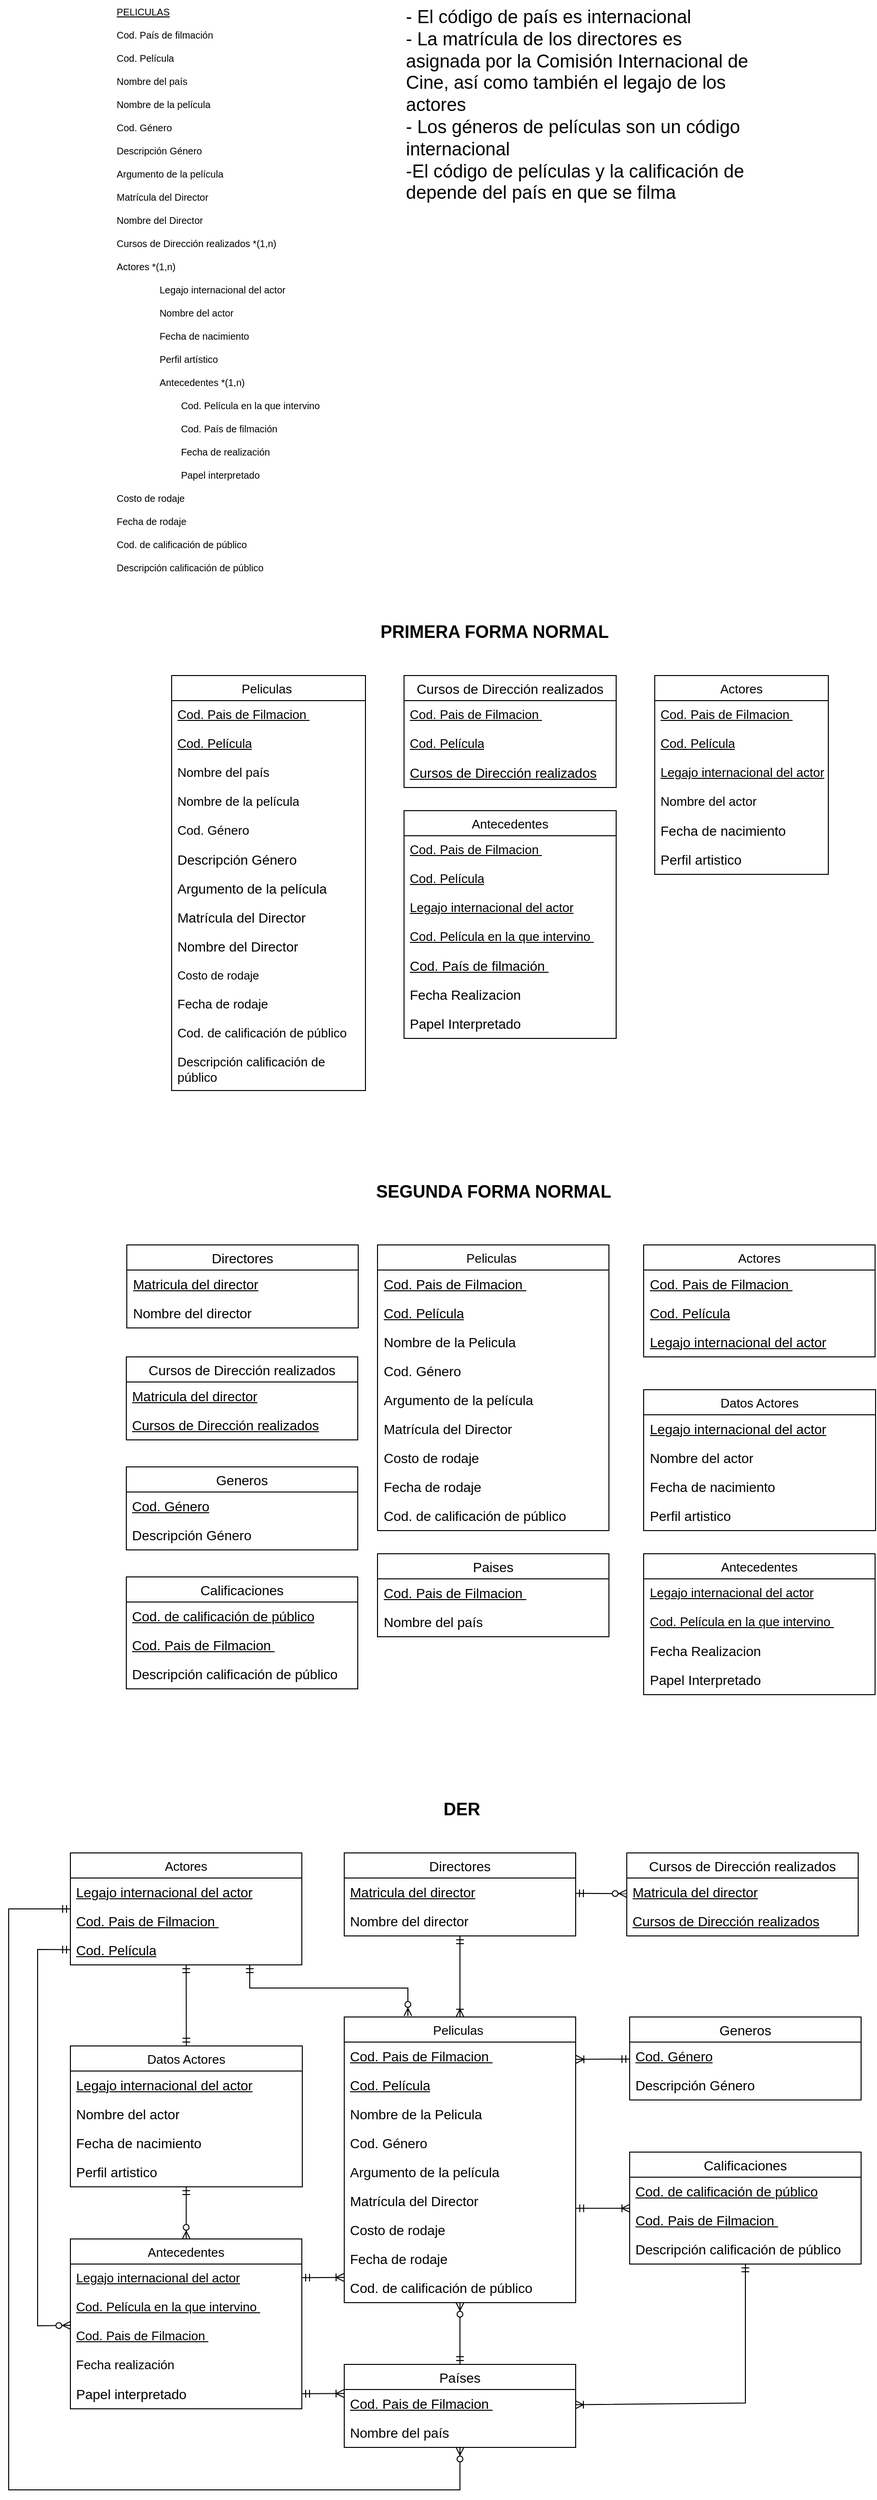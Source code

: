 <mxfile version="24.7.8">
  <diagram name="Página-1" id="LuOxkL1Yb-oQvovYPexT">
    <mxGraphModel dx="1075" dy="518" grid="1" gridSize="10" guides="1" tooltips="1" connect="1" arrows="1" fold="1" page="1" pageScale="1" pageWidth="827" pageHeight="1169" math="0" shadow="0">
      <root>
        <mxCell id="0" />
        <mxCell id="1" parent="0" />
        <mxCell id="Qr0_MQB-56ZItfrZqpIL-1" value="Peliculas " style="swimlane;fontStyle=0;childLayout=stackLayout;horizontal=1;startSize=26;horizontalStack=0;resizeParent=1;resizeParentMax=0;resizeLast=0;collapsible=1;marginBottom=0;align=center;fontSize=13;" parent="1" vertex="1">
          <mxGeometry x="529" y="710" width="201" height="430" as="geometry" />
        </mxCell>
        <mxCell id="Qr0_MQB-56ZItfrZqpIL-2" value="&lt;div style=&quot;font-size: 13px;&quot;&gt;&lt;u&gt;Cod. Pais de Filmacion&amp;nbsp;&lt;/u&gt;&lt;/div&gt;" style="text;strokeColor=none;fillColor=none;spacingLeft=4;spacingRight=4;overflow=hidden;rotatable=0;points=[[0,0.5],[1,0.5]];portConstraint=eastwest;fontSize=13;whiteSpace=wrap;html=1;" parent="Qr0_MQB-56ZItfrZqpIL-1" vertex="1">
          <mxGeometry y="26" width="201" height="30" as="geometry" />
        </mxCell>
        <mxCell id="Qr0_MQB-56ZItfrZqpIL-3" value="&lt;span style=&quot;font-size: 13px;&quot;&gt;&lt;u&gt;Cod. Película&lt;/u&gt;&lt;/span&gt;" style="text;strokeColor=none;fillColor=none;spacingLeft=4;spacingRight=4;overflow=hidden;rotatable=0;points=[[0,0.5],[1,0.5]];portConstraint=eastwest;fontSize=13;whiteSpace=wrap;html=1;" parent="Qr0_MQB-56ZItfrZqpIL-1" vertex="1">
          <mxGeometry y="56" width="201" height="30" as="geometry" />
        </mxCell>
        <mxCell id="Qr0_MQB-56ZItfrZqpIL-4" value="&lt;span style=&quot;font-size: 13px;&quot;&gt;Nombre del país&lt;/span&gt;" style="text;strokeColor=none;fillColor=none;spacingLeft=4;spacingRight=4;overflow=hidden;rotatable=0;points=[[0,0.5],[1,0.5]];portConstraint=eastwest;fontSize=13;whiteSpace=wrap;html=1;" parent="Qr0_MQB-56ZItfrZqpIL-1" vertex="1">
          <mxGeometry y="86" width="201" height="30" as="geometry" />
        </mxCell>
        <mxCell id="Qr0_MQB-56ZItfrZqpIL-5" value="&lt;span style=&quot;font-size: 13px;&quot;&gt;Nombre de la película&lt;/span&gt;" style="text;strokeColor=none;fillColor=none;spacingLeft=4;spacingRight=4;overflow=hidden;rotatable=0;points=[[0,0.5],[1,0.5]];portConstraint=eastwest;fontSize=13;whiteSpace=wrap;html=1;" parent="Qr0_MQB-56ZItfrZqpIL-1" vertex="1">
          <mxGeometry y="116" width="201" height="30" as="geometry" />
        </mxCell>
        <mxCell id="Qr0_MQB-56ZItfrZqpIL-6" value="&lt;span style=&quot;font-size: 13px;&quot;&gt;Cod. Género&lt;/span&gt;" style="text;strokeColor=none;fillColor=none;spacingLeft=4;spacingRight=4;overflow=hidden;rotatable=0;points=[[0,0.5],[1,0.5]];portConstraint=eastwest;fontSize=13;whiteSpace=wrap;html=1;" parent="Qr0_MQB-56ZItfrZqpIL-1" vertex="1">
          <mxGeometry y="146" width="201" height="30" as="geometry" />
        </mxCell>
        <mxCell id="Qr0_MQB-56ZItfrZqpIL-7" value="&lt;span style=&quot;font-size: 14px;&quot;&gt;Descripción Género&lt;/span&gt;" style="text;strokeColor=none;fillColor=none;spacingLeft=4;spacingRight=4;overflow=hidden;rotatable=0;points=[[0,0.5],[1,0.5]];portConstraint=eastwest;fontSize=14;whiteSpace=wrap;html=1;" parent="Qr0_MQB-56ZItfrZqpIL-1" vertex="1">
          <mxGeometry y="176" width="201" height="30" as="geometry" />
        </mxCell>
        <mxCell id="Qr0_MQB-56ZItfrZqpIL-8" value="&lt;span style=&quot;font-size: 14px;&quot;&gt;Argumento de la película&lt;/span&gt;" style="text;strokeColor=none;fillColor=none;spacingLeft=4;spacingRight=4;overflow=hidden;rotatable=0;points=[[0,0.5],[1,0.5]];portConstraint=eastwest;fontSize=14;whiteSpace=wrap;html=1;" parent="Qr0_MQB-56ZItfrZqpIL-1" vertex="1">
          <mxGeometry y="206" width="201" height="30" as="geometry" />
        </mxCell>
        <mxCell id="Qr0_MQB-56ZItfrZqpIL-9" value="&lt;font style=&quot;font-size: 14px;&quot;&gt;Matrícula del Director&lt;/font&gt;" style="text;strokeColor=none;fillColor=none;spacingLeft=4;spacingRight=4;overflow=hidden;rotatable=0;points=[[0,0.5],[1,0.5]];portConstraint=eastwest;fontSize=13;whiteSpace=wrap;html=1;" parent="Qr0_MQB-56ZItfrZqpIL-1" vertex="1">
          <mxGeometry y="236" width="201" height="30" as="geometry" />
        </mxCell>
        <mxCell id="Qr0_MQB-56ZItfrZqpIL-10" value="&lt;font style=&quot;font-size: 14px;&quot;&gt;Nombre del Director&lt;/font&gt;" style="text;strokeColor=none;fillColor=none;spacingLeft=4;spacingRight=4;overflow=hidden;rotatable=0;points=[[0,0.5],[1,0.5]];portConstraint=eastwest;fontSize=13;whiteSpace=wrap;html=1;" parent="Qr0_MQB-56ZItfrZqpIL-1" vertex="1">
          <mxGeometry y="266" width="201" height="30" as="geometry" />
        </mxCell>
        <mxCell id="Qr0_MQB-56ZItfrZqpIL-11" value="Costo de rodaje" style="text;strokeColor=none;fillColor=none;align=left;verticalAlign=middle;spacingLeft=4;spacingRight=4;overflow=hidden;points=[[0,0.5],[1,0.5]];portConstraint=eastwest;rotatable=0;whiteSpace=wrap;html=1;" parent="Qr0_MQB-56ZItfrZqpIL-1" vertex="1">
          <mxGeometry y="296" width="201" height="30" as="geometry" />
        </mxCell>
        <mxCell id="Qr0_MQB-56ZItfrZqpIL-12" value="Fecha de rodaje" style="text;strokeColor=none;fillColor=none;spacingLeft=4;spacingRight=4;overflow=hidden;rotatable=0;points=[[0,0.5],[1,0.5]];portConstraint=eastwest;fontSize=13;whiteSpace=wrap;html=1;" parent="Qr0_MQB-56ZItfrZqpIL-1" vertex="1">
          <mxGeometry y="326" width="201" height="30" as="geometry" />
        </mxCell>
        <mxCell id="Qr0_MQB-56ZItfrZqpIL-13" value="Cod. de calificación de público" style="text;strokeColor=none;fillColor=none;spacingLeft=4;spacingRight=4;overflow=hidden;rotatable=0;points=[[0,0.5],[1,0.5]];portConstraint=eastwest;fontSize=13;whiteSpace=wrap;html=1;" parent="Qr0_MQB-56ZItfrZqpIL-1" vertex="1">
          <mxGeometry y="356" width="201" height="30" as="geometry" />
        </mxCell>
        <mxCell id="Qr0_MQB-56ZItfrZqpIL-14" value="Descripción calificación de público" style="text;strokeColor=none;fillColor=none;spacingLeft=4;spacingRight=4;overflow=hidden;rotatable=0;points=[[0,0.5],[1,0.5]];portConstraint=eastwest;fontSize=13;whiteSpace=wrap;html=1;" parent="Qr0_MQB-56ZItfrZqpIL-1" vertex="1">
          <mxGeometry y="386" width="201" height="44" as="geometry" />
        </mxCell>
        <mxCell id="Qr0_MQB-56ZItfrZqpIL-15" value="&lt;u&gt;PELICULAS&lt;/u&gt;&lt;br style=&quot;font-size: 10px;&quot;&gt;&lt;br style=&quot;font-size: 10px;&quot;&gt;Cod. País de filmación&lt;br style=&quot;font-size: 10px;&quot;&gt;&lt;br style=&quot;font-size: 10px;&quot;&gt;Cod. Película&lt;br style=&quot;font-size: 10px;&quot;&gt;&lt;br style=&quot;font-size: 10px;&quot;&gt;Nombre del país&lt;br style=&quot;font-size: 10px;&quot;&gt;&lt;br style=&quot;font-size: 10px;&quot;&gt;Nombre de la película&lt;br style=&quot;font-size: 10px;&quot;&gt;&lt;br style=&quot;font-size: 10px;&quot;&gt;Cod. Género&lt;br style=&quot;font-size: 10px;&quot;&gt;&lt;br style=&quot;font-size: 10px;&quot;&gt;Descripción Género&lt;br style=&quot;font-size: 10px;&quot;&gt;&lt;br style=&quot;font-size: 10px;&quot;&gt;Argumento de la película&lt;br style=&quot;font-size: 10px;&quot;&gt;&lt;br style=&quot;font-size: 10px;&quot;&gt;Matrícula del Director&lt;br style=&quot;font-size: 10px;&quot;&gt;&lt;br style=&quot;font-size: 10px;&quot;&gt;Nombre del Director&lt;br style=&quot;font-size: 10px;&quot;&gt;&lt;br style=&quot;font-size: 10px;&quot;&gt;Cursos de Dirección realizados *(1,n)&lt;br style=&quot;font-size: 10px;&quot;&gt;&lt;br style=&quot;font-size: 10px;&quot;&gt;Actores *(1,n)&lt;br style=&quot;font-size: 10px;&quot;&gt;&lt;br style=&quot;font-size: 10px;&quot;&gt;&lt;span style=&quot;white-space: pre; font-size: 10px;&quot;&gt;&#x9;&lt;/span&gt;&lt;span style=&quot;white-space: pre; font-size: 10px;&quot;&gt;&#x9;&lt;/span&gt;Legajo internacional del actor&lt;br style=&quot;font-size: 10px;&quot;&gt;&lt;br style=&quot;font-size: 10px;&quot;&gt;&lt;span style=&quot;white-space: pre; font-size: 10px;&quot;&gt;&#x9;&lt;/span&gt;&lt;span style=&quot;white-space: pre; font-size: 10px;&quot;&gt;&#x9;&lt;/span&gt;Nombre del actor&lt;br style=&quot;font-size: 10px;&quot;&gt;&lt;br style=&quot;font-size: 10px;&quot;&gt;&lt;span style=&quot;white-space: pre; font-size: 10px;&quot;&gt;&#x9;&lt;/span&gt;&lt;span style=&quot;white-space: pre; font-size: 10px;&quot;&gt;&#x9;&lt;/span&gt;Fecha de nacimiento&lt;br style=&quot;font-size: 10px;&quot;&gt;&lt;br style=&quot;font-size: 10px;&quot;&gt;&lt;span style=&quot;white-space: pre; font-size: 10px;&quot;&gt;&#x9;&lt;/span&gt;&lt;span style=&quot;white-space: pre; font-size: 10px;&quot;&gt;&#x9;&lt;/span&gt;Perfil artístico&lt;br style=&quot;font-size: 10px;&quot;&gt;&lt;br style=&quot;font-size: 10px;&quot;&gt;&lt;span style=&quot;white-space: pre; font-size: 10px;&quot;&gt;&#x9;&lt;/span&gt;&lt;span style=&quot;white-space: pre; font-size: 10px;&quot;&gt;&#x9;&lt;/span&gt;Antecedentes *(1,n)&lt;br style=&quot;font-size: 10px;&quot;&gt;&lt;br style=&quot;font-size: 10px;&quot;&gt;&lt;span style=&quot;white-space: pre; font-size: 10px;&quot;&gt;&#x9;&lt;/span&gt;&lt;span style=&quot;white-space: pre; font-size: 10px;&quot;&gt;&#x9;&lt;/span&gt;&lt;span style=&quot;white-space: pre; font-size: 10px;&quot;&gt;&#x9;&lt;/span&gt;Cod. Película en la que intervino&lt;br style=&quot;font-size: 10px;&quot;&gt;&lt;br style=&quot;font-size: 10px;&quot;&gt;&lt;span style=&quot;white-space: pre; font-size: 10px;&quot;&gt;&#x9;&lt;/span&gt;&lt;span style=&quot;white-space: pre; font-size: 10px;&quot;&gt;&#x9;&lt;/span&gt;&lt;span style=&quot;white-space: pre; font-size: 10px;&quot;&gt;&#x9;&lt;/span&gt;Cod. País de filmación&lt;br style=&quot;font-size: 10px;&quot;&gt;&lt;br style=&quot;font-size: 10px;&quot;&gt;&lt;span style=&quot;white-space: pre; font-size: 10px;&quot;&gt;&#x9;&lt;/span&gt;&lt;span style=&quot;white-space: pre; font-size: 10px;&quot;&gt;&#x9;&lt;/span&gt;&lt;span style=&quot;white-space: pre; font-size: 10px;&quot;&gt;&#x9;&lt;/span&gt;Fecha de realización&lt;br style=&quot;font-size: 10px;&quot;&gt;&lt;br style=&quot;font-size: 10px;&quot;&gt;&lt;span style=&quot;white-space: pre; font-size: 10px;&quot;&gt;&#x9;&lt;/span&gt;&lt;span style=&quot;white-space: pre; font-size: 10px;&quot;&gt;&#x9;&lt;/span&gt;&lt;span style=&quot;white-space: pre; font-size: 10px;&quot;&gt;&#x9;&lt;/span&gt;Papel interpretado&lt;br style=&quot;font-size: 10px;&quot;&gt;&lt;br style=&quot;font-size: 10px;&quot;&gt;Costo de rodaje&lt;br style=&quot;font-size: 10px;&quot;&gt;&lt;br style=&quot;font-size: 10px;&quot;&gt;Fecha de rodaje&lt;br style=&quot;font-size: 10px;&quot;&gt;&lt;br style=&quot;font-size: 10px;&quot;&gt;Cod. de calificación de público&lt;br style=&quot;font-size: 10px;&quot;&gt;&lt;br style=&quot;font-size: 10px;&quot;&gt;Descripción calificación de público" style="text;whiteSpace=wrap;html=1;fontSize=10;" parent="1" vertex="1">
          <mxGeometry x="470" y="10" width="300" height="614" as="geometry" />
        </mxCell>
        <mxCell id="Qr0_MQB-56ZItfrZqpIL-16" value="- El código de país es internacional&#xa;- La matrícula de los directores es&#xa;asignada por la Comisión Internacional de&#xa;Cine, así como también el legajo de los&#xa;actores&#xa;- Los géneros de películas son un código&#xa;internacional&#xa;-El código de películas y la calificación de&#xa;depende del país en que se filma" style="text;whiteSpace=wrap;html=1;fontSize=19;" parent="1" vertex="1">
          <mxGeometry x="770" y="10" width="370" height="280" as="geometry" />
        </mxCell>
        <mxCell id="Qr0_MQB-56ZItfrZqpIL-17" value="&lt;b&gt;&lt;font style=&quot;font-size: 18px;&quot;&gt;PRIMERA FORMA NORMAL&lt;/font&gt;&lt;/b&gt;" style="text;html=1;align=center;verticalAlign=middle;whiteSpace=wrap;rounded=0;" parent="1" vertex="1">
          <mxGeometry x="724" y="650" width="280" height="30" as="geometry" />
        </mxCell>
        <mxCell id="Qr0_MQB-56ZItfrZqpIL-18" value="Cursos de Dirección realizados" style="swimlane;fontStyle=0;childLayout=stackLayout;horizontal=1;startSize=26;horizontalStack=0;resizeParent=1;resizeParentMax=0;resizeLast=0;collapsible=1;marginBottom=0;align=center;fontSize=14;" parent="1" vertex="1">
          <mxGeometry x="770" y="710" width="220" height="116" as="geometry" />
        </mxCell>
        <mxCell id="Qr0_MQB-56ZItfrZqpIL-19" value="&lt;u style=&quot;font-size: 13px;&quot;&gt;Cod. Pais de Filmacion&amp;nbsp;&lt;/u&gt;" style="text;strokeColor=none;fillColor=none;spacingLeft=4;spacingRight=4;overflow=hidden;rotatable=0;points=[[0,0.5],[1,0.5]];portConstraint=eastwest;fontSize=12;whiteSpace=wrap;html=1;" parent="Qr0_MQB-56ZItfrZqpIL-18" vertex="1">
          <mxGeometry y="26" width="220" height="30" as="geometry" />
        </mxCell>
        <mxCell id="Qr0_MQB-56ZItfrZqpIL-20" value="&lt;u style=&quot;font-size: 13px;&quot;&gt;Cod. Película&lt;/u&gt;" style="text;strokeColor=none;fillColor=none;spacingLeft=4;spacingRight=4;overflow=hidden;rotatable=0;points=[[0,0.5],[1,0.5]];portConstraint=eastwest;fontSize=12;whiteSpace=wrap;html=1;" parent="Qr0_MQB-56ZItfrZqpIL-18" vertex="1">
          <mxGeometry y="56" width="220" height="30" as="geometry" />
        </mxCell>
        <mxCell id="Qr0_MQB-56ZItfrZqpIL-21" value="&lt;span style=&quot;font-size: 14px; text-align: center; text-wrap: nowrap;&quot;&gt;&lt;u&gt;Cursos de Dirección realizados&lt;/u&gt;&lt;/span&gt;" style="text;strokeColor=none;fillColor=none;spacingLeft=4;spacingRight=4;overflow=hidden;rotatable=0;points=[[0,0.5],[1,0.5]];portConstraint=eastwest;fontSize=12;whiteSpace=wrap;html=1;" parent="Qr0_MQB-56ZItfrZqpIL-18" vertex="1">
          <mxGeometry y="86" width="220" height="30" as="geometry" />
        </mxCell>
        <mxCell id="Qr0_MQB-56ZItfrZqpIL-22" value="Actores" style="swimlane;fontStyle=0;childLayout=stackLayout;horizontal=1;startSize=26;horizontalStack=0;resizeParent=1;resizeParentMax=0;resizeLast=0;collapsible=1;marginBottom=0;align=center;fontSize=13;" parent="1" vertex="1">
          <mxGeometry x="1030" y="710" width="180" height="206" as="geometry" />
        </mxCell>
        <mxCell id="Qr0_MQB-56ZItfrZqpIL-23" value="&lt;div style=&quot;font-size: 13px;&quot;&gt;&lt;u&gt;Cod. Pais de Filmacion&amp;nbsp;&lt;/u&gt;&lt;/div&gt;" style="text;strokeColor=none;fillColor=none;spacingLeft=4;spacingRight=4;overflow=hidden;rotatable=0;points=[[0,0.5],[1,0.5]];portConstraint=eastwest;fontSize=13;whiteSpace=wrap;html=1;" parent="Qr0_MQB-56ZItfrZqpIL-22" vertex="1">
          <mxGeometry y="26" width="180" height="30" as="geometry" />
        </mxCell>
        <mxCell id="Qr0_MQB-56ZItfrZqpIL-24" value="&lt;span style=&quot;font-size: 13px;&quot;&gt;&lt;u&gt;Cod. Película&lt;/u&gt;&lt;/span&gt;" style="text;strokeColor=none;fillColor=none;spacingLeft=4;spacingRight=4;overflow=hidden;rotatable=0;points=[[0,0.5],[1,0.5]];portConstraint=eastwest;fontSize=13;whiteSpace=wrap;html=1;" parent="Qr0_MQB-56ZItfrZqpIL-22" vertex="1">
          <mxGeometry y="56" width="180" height="30" as="geometry" />
        </mxCell>
        <mxCell id="Qr0_MQB-56ZItfrZqpIL-25" value="&lt;span style=&quot;font-size: 13px;&quot;&gt;&lt;u&gt;Legajo internacional del actor&lt;/u&gt;&lt;/span&gt;" style="text;strokeColor=none;fillColor=none;spacingLeft=4;spacingRight=4;overflow=hidden;rotatable=0;points=[[0,0.5],[1,0.5]];portConstraint=eastwest;fontSize=13;whiteSpace=wrap;html=1;" parent="Qr0_MQB-56ZItfrZqpIL-22" vertex="1">
          <mxGeometry y="86" width="180" height="30" as="geometry" />
        </mxCell>
        <mxCell id="Qr0_MQB-56ZItfrZqpIL-26" value="&lt;span style=&quot;font-size: 13px;&quot;&gt;Nombre del actor&lt;/span&gt;" style="text;strokeColor=none;fillColor=none;spacingLeft=4;spacingRight=4;overflow=hidden;rotatable=0;points=[[0,0.5],[1,0.5]];portConstraint=eastwest;fontSize=13;whiteSpace=wrap;html=1;" parent="Qr0_MQB-56ZItfrZqpIL-22" vertex="1">
          <mxGeometry y="116" width="180" height="30" as="geometry" />
        </mxCell>
        <mxCell id="Qr0_MQB-56ZItfrZqpIL-27" value="&lt;span style=&quot;font-size: 14px;&quot;&gt;Fecha de nacimiento&lt;/span&gt;" style="text;strokeColor=none;fillColor=none;spacingLeft=4;spacingRight=4;overflow=hidden;rotatable=0;points=[[0,0.5],[1,0.5]];portConstraint=eastwest;fontSize=14;whiteSpace=wrap;html=1;" parent="Qr0_MQB-56ZItfrZqpIL-22" vertex="1">
          <mxGeometry y="146" width="180" height="30" as="geometry" />
        </mxCell>
        <mxCell id="Qr0_MQB-56ZItfrZqpIL-28" value="&lt;span style=&quot;font-size: 14px;&quot;&gt;Perfil artistico&lt;/span&gt;" style="text;strokeColor=none;fillColor=none;spacingLeft=4;spacingRight=4;overflow=hidden;rotatable=0;points=[[0,0.5],[1,0.5]];portConstraint=eastwest;fontSize=14;whiteSpace=wrap;html=1;" parent="Qr0_MQB-56ZItfrZqpIL-22" vertex="1">
          <mxGeometry y="176" width="180" height="30" as="geometry" />
        </mxCell>
        <mxCell id="Qr0_MQB-56ZItfrZqpIL-29" value="Antecedentes" style="swimlane;fontStyle=0;childLayout=stackLayout;horizontal=1;startSize=26;horizontalStack=0;resizeParent=1;resizeParentMax=0;resizeLast=0;collapsible=1;marginBottom=0;align=center;fontSize=13;" parent="1" vertex="1">
          <mxGeometry x="770" y="850" width="220" height="236" as="geometry" />
        </mxCell>
        <mxCell id="Qr0_MQB-56ZItfrZqpIL-30" value="&lt;div style=&quot;font-size: 13px;&quot;&gt;&lt;u&gt;Cod. Pais de Filmacion&amp;nbsp;&lt;/u&gt;&lt;/div&gt;" style="text;strokeColor=none;fillColor=none;spacingLeft=4;spacingRight=4;overflow=hidden;rotatable=0;points=[[0,0.5],[1,0.5]];portConstraint=eastwest;fontSize=13;whiteSpace=wrap;html=1;" parent="Qr0_MQB-56ZItfrZqpIL-29" vertex="1">
          <mxGeometry y="26" width="220" height="30" as="geometry" />
        </mxCell>
        <mxCell id="Qr0_MQB-56ZItfrZqpIL-31" value="&lt;span style=&quot;font-size: 13px;&quot;&gt;&lt;u&gt;Cod. Película&lt;/u&gt;&lt;/span&gt;" style="text;strokeColor=none;fillColor=none;spacingLeft=4;spacingRight=4;overflow=hidden;rotatable=0;points=[[0,0.5],[1,0.5]];portConstraint=eastwest;fontSize=13;whiteSpace=wrap;html=1;" parent="Qr0_MQB-56ZItfrZqpIL-29" vertex="1">
          <mxGeometry y="56" width="220" height="30" as="geometry" />
        </mxCell>
        <mxCell id="Qr0_MQB-56ZItfrZqpIL-32" value="&lt;span style=&quot;font-size: 13px;&quot;&gt;&lt;u&gt;Legajo internacional del actor&lt;/u&gt;&lt;/span&gt;" style="text;strokeColor=none;fillColor=none;spacingLeft=4;spacingRight=4;overflow=hidden;rotatable=0;points=[[0,0.5],[1,0.5]];portConstraint=eastwest;fontSize=13;whiteSpace=wrap;html=1;" parent="Qr0_MQB-56ZItfrZqpIL-29" vertex="1">
          <mxGeometry y="86" width="220" height="30" as="geometry" />
        </mxCell>
        <mxCell id="Qr0_MQB-56ZItfrZqpIL-33" value="&lt;u&gt;Cod. Película en la que intervino&amp;nbsp;&lt;/u&gt;" style="text;strokeColor=none;fillColor=none;spacingLeft=4;spacingRight=4;overflow=hidden;rotatable=0;points=[[0,0.5],[1,0.5]];portConstraint=eastwest;fontSize=13;whiteSpace=wrap;html=1;" parent="Qr0_MQB-56ZItfrZqpIL-29" vertex="1">
          <mxGeometry y="116" width="220" height="30" as="geometry" />
        </mxCell>
        <mxCell id="Qr0_MQB-56ZItfrZqpIL-34" value="&lt;u&gt;Cod. País de filmación&amp;nbsp;&lt;/u&gt;" style="text;strokeColor=none;fillColor=none;spacingLeft=4;spacingRight=4;overflow=hidden;rotatable=0;points=[[0,0.5],[1,0.5]];portConstraint=eastwest;fontSize=14;whiteSpace=wrap;html=1;" parent="Qr0_MQB-56ZItfrZqpIL-29" vertex="1">
          <mxGeometry y="146" width="220" height="30" as="geometry" />
        </mxCell>
        <mxCell id="Qr0_MQB-56ZItfrZqpIL-35" value="&lt;span style=&quot;font-size: 14px;&quot;&gt;Fecha Realizacion&lt;/span&gt;&lt;div&gt;&lt;span style=&quot;font-size: 14px;&quot;&gt;&lt;br&gt;&lt;/span&gt;&lt;/div&gt;" style="text;strokeColor=none;fillColor=none;spacingLeft=4;spacingRight=4;overflow=hidden;rotatable=0;points=[[0,0.5],[1,0.5]];portConstraint=eastwest;fontSize=14;whiteSpace=wrap;html=1;" parent="Qr0_MQB-56ZItfrZqpIL-29" vertex="1">
          <mxGeometry y="176" width="220" height="30" as="geometry" />
        </mxCell>
        <mxCell id="Qr0_MQB-56ZItfrZqpIL-36" value="&lt;div&gt;&lt;span style=&quot;font-size: 14px;&quot;&gt;Papel Interpretado&lt;/span&gt;&lt;/div&gt;" style="text;strokeColor=none;fillColor=none;spacingLeft=4;spacingRight=4;overflow=hidden;rotatable=0;points=[[0,0.5],[1,0.5]];portConstraint=eastwest;fontSize=14;whiteSpace=wrap;html=1;" parent="Qr0_MQB-56ZItfrZqpIL-29" vertex="1">
          <mxGeometry y="206" width="220" height="30" as="geometry" />
        </mxCell>
        <mxCell id="Qr0_MQB-56ZItfrZqpIL-37" value="&lt;b&gt;&lt;font style=&quot;font-size: 18px;&quot;&gt;SEGUNDA FORMA NORMAL&lt;/font&gt;&lt;/b&gt;" style="text;html=1;align=center;verticalAlign=middle;whiteSpace=wrap;rounded=0;" parent="1" vertex="1">
          <mxGeometry x="722.5" y="1230" width="280" height="30" as="geometry" />
        </mxCell>
        <mxCell id="Qr0_MQB-56ZItfrZqpIL-38" value="Peliculas " style="swimlane;fontStyle=0;childLayout=stackLayout;horizontal=1;startSize=26;horizontalStack=0;resizeParent=1;resizeParentMax=0;resizeLast=0;collapsible=1;marginBottom=0;align=center;fontSize=13;" parent="1" vertex="1">
          <mxGeometry x="742.5" y="1300" width="240" height="296" as="geometry" />
        </mxCell>
        <mxCell id="Qr0_MQB-56ZItfrZqpIL-39" value="&lt;div style=&quot;&quot;&gt;&lt;u style=&quot;&quot;&gt;&lt;font style=&quot;font-size: 14px;&quot;&gt;Cod. Pais de Filmacion&amp;nbsp;&lt;/font&gt;&lt;/u&gt;&lt;/div&gt;" style="text;strokeColor=none;fillColor=none;spacingLeft=4;spacingRight=4;overflow=hidden;rotatable=0;points=[[0,0.5],[1,0.5]];portConstraint=eastwest;fontSize=13;whiteSpace=wrap;html=1;" parent="Qr0_MQB-56ZItfrZqpIL-38" vertex="1">
          <mxGeometry y="26" width="240" height="30" as="geometry" />
        </mxCell>
        <mxCell id="Qr0_MQB-56ZItfrZqpIL-40" value="&lt;u style=&quot;&quot;&gt;&lt;font style=&quot;font-size: 14px;&quot;&gt;Cod. Película&lt;/font&gt;&lt;/u&gt;" style="text;strokeColor=none;fillColor=none;spacingLeft=4;spacingRight=4;overflow=hidden;rotatable=0;points=[[0,0.5],[1,0.5]];portConstraint=eastwest;fontSize=13;whiteSpace=wrap;html=1;" parent="Qr0_MQB-56ZItfrZqpIL-38" vertex="1">
          <mxGeometry y="56" width="240" height="30" as="geometry" />
        </mxCell>
        <mxCell id="Qr0_MQB-56ZItfrZqpIL-41" value="&lt;font style=&quot;font-size: 14px;&quot;&gt;Nombre de la Pelicula&lt;/font&gt;" style="text;strokeColor=none;fillColor=none;spacingLeft=4;spacingRight=4;overflow=hidden;rotatable=0;points=[[0,0.5],[1,0.5]];portConstraint=eastwest;fontSize=12;whiteSpace=wrap;html=1;" parent="Qr0_MQB-56ZItfrZqpIL-38" vertex="1">
          <mxGeometry y="86" width="240" height="30" as="geometry" />
        </mxCell>
        <mxCell id="Qr0_MQB-56ZItfrZqpIL-42" value="&lt;font style=&quot;font-size: 14px;&quot;&gt;Cod. Género&lt;/font&gt;" style="text;strokeColor=none;fillColor=none;spacingLeft=4;spacingRight=4;overflow=hidden;rotatable=0;points=[[0,0.5],[1,0.5]];portConstraint=eastwest;fontSize=13;whiteSpace=wrap;html=1;" parent="Qr0_MQB-56ZItfrZqpIL-38" vertex="1">
          <mxGeometry y="116" width="240" height="30" as="geometry" />
        </mxCell>
        <mxCell id="Qr0_MQB-56ZItfrZqpIL-43" value="&lt;span style=&quot;font-size: 14px;&quot;&gt;Argumento de la película&lt;/span&gt;" style="text;strokeColor=none;fillColor=none;spacingLeft=4;spacingRight=4;overflow=hidden;rotatable=0;points=[[0,0.5],[1,0.5]];portConstraint=eastwest;fontSize=14;whiteSpace=wrap;html=1;" parent="Qr0_MQB-56ZItfrZqpIL-38" vertex="1">
          <mxGeometry y="146" width="240" height="30" as="geometry" />
        </mxCell>
        <mxCell id="Qr0_MQB-56ZItfrZqpIL-44" value="&lt;font style=&quot;font-size: 14px;&quot;&gt;Matrícula del Director&lt;/font&gt;" style="text;strokeColor=none;fillColor=none;spacingLeft=4;spacingRight=4;overflow=hidden;rotatable=0;points=[[0,0.5],[1,0.5]];portConstraint=eastwest;fontSize=13;whiteSpace=wrap;html=1;" parent="Qr0_MQB-56ZItfrZqpIL-38" vertex="1">
          <mxGeometry y="176" width="240" height="30" as="geometry" />
        </mxCell>
        <mxCell id="Qr0_MQB-56ZItfrZqpIL-45" value="&lt;font style=&quot;font-size: 14px;&quot;&gt;Costo de rodaje&lt;/font&gt;" style="text;strokeColor=none;fillColor=none;align=left;verticalAlign=middle;spacingLeft=4;spacingRight=4;overflow=hidden;points=[[0,0.5],[1,0.5]];portConstraint=eastwest;rotatable=0;whiteSpace=wrap;html=1;" parent="Qr0_MQB-56ZItfrZqpIL-38" vertex="1">
          <mxGeometry y="206" width="240" height="30" as="geometry" />
        </mxCell>
        <mxCell id="Qr0_MQB-56ZItfrZqpIL-46" value="&lt;font style=&quot;font-size: 14px;&quot;&gt;Fecha de rodaje&lt;/font&gt;" style="text;strokeColor=none;fillColor=none;spacingLeft=4;spacingRight=4;overflow=hidden;rotatable=0;points=[[0,0.5],[1,0.5]];portConstraint=eastwest;fontSize=13;whiteSpace=wrap;html=1;" parent="Qr0_MQB-56ZItfrZqpIL-38" vertex="1">
          <mxGeometry y="236" width="240" height="30" as="geometry" />
        </mxCell>
        <mxCell id="Qr0_MQB-56ZItfrZqpIL-47" value="&lt;font style=&quot;font-size: 14px;&quot;&gt;Cod. de calificación de público&lt;/font&gt;" style="text;strokeColor=none;fillColor=none;spacingLeft=4;spacingRight=4;overflow=hidden;rotatable=0;points=[[0,0.5],[1,0.5]];portConstraint=eastwest;fontSize=13;whiteSpace=wrap;html=1;" parent="Qr0_MQB-56ZItfrZqpIL-38" vertex="1">
          <mxGeometry y="266" width="240" height="30" as="geometry" />
        </mxCell>
        <mxCell id="Qr0_MQB-56ZItfrZqpIL-48" value="Generos" style="swimlane;fontStyle=0;childLayout=stackLayout;horizontal=1;startSize=26;horizontalStack=0;resizeParent=1;resizeParentMax=0;resizeLast=0;collapsible=1;marginBottom=0;align=center;fontSize=14;" parent="1" vertex="1">
          <mxGeometry x="482" y="1530" width="240" height="86" as="geometry" />
        </mxCell>
        <mxCell id="Qr0_MQB-56ZItfrZqpIL-49" value="&lt;u style=&quot;&quot;&gt;&lt;font style=&quot;font-size: 14px;&quot;&gt;Cod. Género&lt;/font&gt;&lt;/u&gt;" style="text;strokeColor=none;fillColor=none;spacingLeft=4;spacingRight=4;overflow=hidden;rotatable=0;points=[[0,0.5],[1,0.5]];portConstraint=eastwest;fontSize=12;whiteSpace=wrap;html=1;" parent="Qr0_MQB-56ZItfrZqpIL-48" vertex="1">
          <mxGeometry y="26" width="240" height="30" as="geometry" />
        </mxCell>
        <mxCell id="Qr0_MQB-56ZItfrZqpIL-50" value="&lt;span style=&quot;font-size: 14px;&quot;&gt;Descripción Género&lt;/span&gt;" style="text;strokeColor=none;fillColor=none;spacingLeft=4;spacingRight=4;overflow=hidden;rotatable=0;points=[[0,0.5],[1,0.5]];portConstraint=eastwest;fontSize=12;whiteSpace=wrap;html=1;" parent="Qr0_MQB-56ZItfrZqpIL-48" vertex="1">
          <mxGeometry y="56" width="240" height="30" as="geometry" />
        </mxCell>
        <mxCell id="Qr0_MQB-56ZItfrZqpIL-51" value="Calificaciones" style="swimlane;fontStyle=0;childLayout=stackLayout;horizontal=1;startSize=26;horizontalStack=0;resizeParent=1;resizeParentMax=0;resizeLast=0;collapsible=1;marginBottom=0;align=center;fontSize=14;" parent="1" vertex="1">
          <mxGeometry x="482" y="1644" width="240" height="116" as="geometry" />
        </mxCell>
        <mxCell id="Qr0_MQB-56ZItfrZqpIL-52" value="&lt;u style=&quot;&quot;&gt;&lt;font style=&quot;font-size: 14px;&quot;&gt;Cod. de calificación de público&lt;/font&gt;&lt;/u&gt;" style="text;strokeColor=none;fillColor=none;spacingLeft=4;spacingRight=4;overflow=hidden;rotatable=0;points=[[0,0.5],[1,0.5]];portConstraint=eastwest;fontSize=12;whiteSpace=wrap;html=1;" parent="Qr0_MQB-56ZItfrZqpIL-51" vertex="1">
          <mxGeometry y="26" width="240" height="30" as="geometry" />
        </mxCell>
        <mxCell id="Qr0_MQB-56ZItfrZqpIL-53" value="&lt;div style=&quot;&quot;&gt;&lt;u style=&quot;&quot;&gt;&lt;font style=&quot;font-size: 14px;&quot;&gt;Cod. Pais de Filmacion&amp;nbsp;&lt;/font&gt;&lt;/u&gt;&lt;/div&gt;" style="text;strokeColor=none;fillColor=none;spacingLeft=4;spacingRight=4;overflow=hidden;rotatable=0;points=[[0,0.5],[1,0.5]];portConstraint=eastwest;fontSize=13;whiteSpace=wrap;html=1;" parent="Qr0_MQB-56ZItfrZqpIL-51" vertex="1">
          <mxGeometry y="56" width="240" height="30" as="geometry" />
        </mxCell>
        <mxCell id="Qr0_MQB-56ZItfrZqpIL-54" value="&lt;font style=&quot;font-size: 14px;&quot;&gt;Descripción calificación de público&lt;/font&gt;" style="text;strokeColor=none;fillColor=none;spacingLeft=4;spacingRight=4;overflow=hidden;rotatable=0;points=[[0,0.5],[1,0.5]];portConstraint=eastwest;fontSize=12;whiteSpace=wrap;html=1;" parent="Qr0_MQB-56ZItfrZqpIL-51" vertex="1">
          <mxGeometry y="86" width="240" height="30" as="geometry" />
        </mxCell>
        <mxCell id="Qr0_MQB-56ZItfrZqpIL-55" value="Directores" style="swimlane;fontStyle=0;childLayout=stackLayout;horizontal=1;startSize=26;horizontalStack=0;resizeParent=1;resizeParentMax=0;resizeLast=0;collapsible=1;marginBottom=0;align=center;fontSize=14;" parent="1" vertex="1">
          <mxGeometry x="482.5" y="1300" width="240" height="86" as="geometry" />
        </mxCell>
        <mxCell id="Qr0_MQB-56ZItfrZqpIL-56" value="&lt;u style=&quot;&quot;&gt;&lt;font style=&quot;font-size: 14px;&quot;&gt;Matricula del director&lt;/font&gt;&lt;/u&gt;" style="text;strokeColor=none;fillColor=none;spacingLeft=4;spacingRight=4;overflow=hidden;rotatable=0;points=[[0,0.5],[1,0.5]];portConstraint=eastwest;fontSize=12;whiteSpace=wrap;html=1;" parent="Qr0_MQB-56ZItfrZqpIL-55" vertex="1">
          <mxGeometry y="26" width="240" height="30" as="geometry" />
        </mxCell>
        <mxCell id="Qr0_MQB-56ZItfrZqpIL-57" value="&lt;font style=&quot;font-size: 14px;&quot;&gt;Nombre del director&amp;nbsp;&lt;/font&gt;" style="text;strokeColor=none;fillColor=none;spacingLeft=4;spacingRight=4;overflow=hidden;rotatable=0;points=[[0,0.5],[1,0.5]];portConstraint=eastwest;fontSize=12;whiteSpace=wrap;html=1;" parent="Qr0_MQB-56ZItfrZqpIL-55" vertex="1">
          <mxGeometry y="56" width="240" height="30" as="geometry" />
        </mxCell>
        <mxCell id="Qr0_MQB-56ZItfrZqpIL-58" value="Datos Actores" style="swimlane;fontStyle=0;childLayout=stackLayout;horizontal=1;startSize=26;horizontalStack=0;resizeParent=1;resizeParentMax=0;resizeLast=0;collapsible=1;marginBottom=0;align=center;fontSize=13;" parent="1" vertex="1">
          <mxGeometry x="1018.5" y="1450" width="240.5" height="146" as="geometry" />
        </mxCell>
        <mxCell id="Qr0_MQB-56ZItfrZqpIL-59" value="&lt;div style=&quot;&quot;&gt;&lt;u style=&quot;&quot;&gt;&lt;font style=&quot;font-size: 14px;&quot;&gt;Legajo internacional del actor&lt;/font&gt;&lt;/u&gt;&lt;br&gt;&lt;/div&gt;" style="text;strokeColor=none;fillColor=none;spacingLeft=4;spacingRight=4;overflow=hidden;rotatable=0;points=[[0,0.5],[1,0.5]];portConstraint=eastwest;fontSize=13;whiteSpace=wrap;html=1;" parent="Qr0_MQB-56ZItfrZqpIL-58" vertex="1">
          <mxGeometry y="26" width="240.5" height="30" as="geometry" />
        </mxCell>
        <mxCell id="Qr0_MQB-56ZItfrZqpIL-60" value="&lt;font style=&quot;font-size: 14px;&quot;&gt;Nombre del actor&lt;/font&gt;" style="text;strokeColor=none;fillColor=none;spacingLeft=4;spacingRight=4;overflow=hidden;rotatable=0;points=[[0,0.5],[1,0.5]];portConstraint=eastwest;fontSize=13;whiteSpace=wrap;html=1;" parent="Qr0_MQB-56ZItfrZqpIL-58" vertex="1">
          <mxGeometry y="56" width="240.5" height="30" as="geometry" />
        </mxCell>
        <mxCell id="Qr0_MQB-56ZItfrZqpIL-61" value="&lt;span style=&quot;font-size: 14px;&quot;&gt;Fecha de nacimiento&lt;/span&gt;" style="text;strokeColor=none;fillColor=none;spacingLeft=4;spacingRight=4;overflow=hidden;rotatable=0;points=[[0,0.5],[1,0.5]];portConstraint=eastwest;fontSize=13;whiteSpace=wrap;html=1;" parent="Qr0_MQB-56ZItfrZqpIL-58" vertex="1">
          <mxGeometry y="86" width="240.5" height="30" as="geometry" />
        </mxCell>
        <mxCell id="Qr0_MQB-56ZItfrZqpIL-62" value="&lt;span style=&quot;font-size: 14px;&quot;&gt;Perfil artistico&lt;/span&gt;" style="text;strokeColor=none;fillColor=none;spacingLeft=4;spacingRight=4;overflow=hidden;rotatable=0;points=[[0,0.5],[1,0.5]];portConstraint=eastwest;fontSize=13;whiteSpace=wrap;html=1;" parent="Qr0_MQB-56ZItfrZqpIL-58" vertex="1">
          <mxGeometry y="116" width="240.5" height="30" as="geometry" />
        </mxCell>
        <mxCell id="Qr0_MQB-56ZItfrZqpIL-63" value="Paises" style="swimlane;fontStyle=0;childLayout=stackLayout;horizontal=1;startSize=26;horizontalStack=0;resizeParent=1;resizeParentMax=0;resizeLast=0;collapsible=1;marginBottom=0;align=center;fontSize=14;" parent="1" vertex="1">
          <mxGeometry x="742.5" y="1620" width="240" height="86" as="geometry" />
        </mxCell>
        <mxCell id="Qr0_MQB-56ZItfrZqpIL-64" value="&lt;u style=&quot;&quot;&gt;&lt;font style=&quot;font-size: 14px;&quot;&gt;Cod. Pais de Filmacion&amp;nbsp;&lt;/font&gt;&lt;/u&gt;" style="text;strokeColor=none;fillColor=none;spacingLeft=4;spacingRight=4;overflow=hidden;rotatable=0;points=[[0,0.5],[1,0.5]];portConstraint=eastwest;fontSize=12;whiteSpace=wrap;html=1;" parent="Qr0_MQB-56ZItfrZqpIL-63" vertex="1">
          <mxGeometry y="26" width="240" height="30" as="geometry" />
        </mxCell>
        <mxCell id="Qr0_MQB-56ZItfrZqpIL-65" value="&lt;div style=&quot;&quot;&gt;&lt;font style=&quot;font-size: 14px;&quot;&gt;Nombre del país&lt;/font&gt;&lt;br&gt;&lt;/div&gt;" style="text;strokeColor=none;fillColor=none;spacingLeft=4;spacingRight=4;overflow=hidden;rotatable=0;points=[[0,0.5],[1,0.5]];portConstraint=eastwest;fontSize=13;whiteSpace=wrap;html=1;" parent="Qr0_MQB-56ZItfrZqpIL-63" vertex="1">
          <mxGeometry y="56" width="240" height="30" as="geometry" />
        </mxCell>
        <mxCell id="Qr0_MQB-56ZItfrZqpIL-66" value="Cursos de Dirección realizados" style="swimlane;fontStyle=0;childLayout=stackLayout;horizontal=1;startSize=26;horizontalStack=0;resizeParent=1;resizeParentMax=0;resizeLast=0;collapsible=1;marginBottom=0;align=center;fontSize=14;" parent="1" vertex="1">
          <mxGeometry x="482" y="1416" width="240" height="86" as="geometry" />
        </mxCell>
        <mxCell id="Qr0_MQB-56ZItfrZqpIL-67" value="&lt;u style=&quot;&quot;&gt;&lt;font style=&quot;font-size: 14px;&quot;&gt;Matricula del director&lt;/font&gt;&lt;/u&gt;" style="text;strokeColor=none;fillColor=none;spacingLeft=4;spacingRight=4;overflow=hidden;rotatable=0;points=[[0,0.5],[1,0.5]];portConstraint=eastwest;fontSize=12;whiteSpace=wrap;html=1;" parent="Qr0_MQB-56ZItfrZqpIL-66" vertex="1">
          <mxGeometry y="26" width="240" height="30" as="geometry" />
        </mxCell>
        <mxCell id="Qr0_MQB-56ZItfrZqpIL-68" value="&lt;span style=&quot;font-size: 14px; text-align: center; text-wrap: nowrap;&quot;&gt;&lt;u&gt;Cursos de Dirección realizados&lt;/u&gt;&lt;/span&gt;" style="text;strokeColor=none;fillColor=none;spacingLeft=4;spacingRight=4;overflow=hidden;rotatable=0;points=[[0,0.5],[1,0.5]];portConstraint=eastwest;fontSize=12;whiteSpace=wrap;html=1;" parent="Qr0_MQB-56ZItfrZqpIL-66" vertex="1">
          <mxGeometry y="56" width="240" height="30" as="geometry" />
        </mxCell>
        <mxCell id="Qr0_MQB-56ZItfrZqpIL-69" value="Actores" style="swimlane;fontStyle=0;childLayout=stackLayout;horizontal=1;startSize=26;horizontalStack=0;resizeParent=1;resizeParentMax=0;resizeLast=0;collapsible=1;marginBottom=0;align=center;fontSize=13;" parent="1" vertex="1">
          <mxGeometry x="1018.5" y="1300" width="240" height="116" as="geometry" />
        </mxCell>
        <mxCell id="Qr0_MQB-56ZItfrZqpIL-70" value="&lt;div style=&quot;&quot;&gt;&lt;u style=&quot;&quot;&gt;&lt;font style=&quot;font-size: 14px;&quot;&gt;Cod. Pais de Filmacion&amp;nbsp;&lt;/font&gt;&lt;/u&gt;&lt;/div&gt;" style="text;strokeColor=none;fillColor=none;spacingLeft=4;spacingRight=4;overflow=hidden;rotatable=0;points=[[0,0.5],[1,0.5]];portConstraint=eastwest;fontSize=13;whiteSpace=wrap;html=1;" parent="Qr0_MQB-56ZItfrZqpIL-69" vertex="1">
          <mxGeometry y="26" width="240" height="30" as="geometry" />
        </mxCell>
        <mxCell id="Qr0_MQB-56ZItfrZqpIL-71" value="&lt;u style=&quot;&quot;&gt;&lt;font style=&quot;font-size: 14px;&quot;&gt;Cod. Película&lt;/font&gt;&lt;/u&gt;" style="text;strokeColor=none;fillColor=none;spacingLeft=4;spacingRight=4;overflow=hidden;rotatable=0;points=[[0,0.5],[1,0.5]];portConstraint=eastwest;fontSize=13;whiteSpace=wrap;html=1;" parent="Qr0_MQB-56ZItfrZqpIL-69" vertex="1">
          <mxGeometry y="56" width="240" height="30" as="geometry" />
        </mxCell>
        <mxCell id="Qr0_MQB-56ZItfrZqpIL-72" value="&lt;u style=&quot;&quot;&gt;&lt;font style=&quot;font-size: 14px;&quot;&gt;Legajo internacional del actor&lt;/font&gt;&lt;/u&gt;" style="text;strokeColor=none;fillColor=none;spacingLeft=4;spacingRight=4;overflow=hidden;rotatable=0;points=[[0,0.5],[1,0.5]];portConstraint=eastwest;fontSize=13;whiteSpace=wrap;html=1;" parent="Qr0_MQB-56ZItfrZqpIL-69" vertex="1">
          <mxGeometry y="86" width="240" height="30" as="geometry" />
        </mxCell>
        <mxCell id="Qr0_MQB-56ZItfrZqpIL-73" value="Antecedentes" style="swimlane;fontStyle=0;childLayout=stackLayout;horizontal=1;startSize=26;horizontalStack=0;resizeParent=1;resizeParentMax=0;resizeLast=0;collapsible=1;marginBottom=0;align=center;fontSize=13;" parent="1" vertex="1">
          <mxGeometry x="1018.5" y="1620" width="240" height="146" as="geometry" />
        </mxCell>
        <mxCell id="Qr0_MQB-56ZItfrZqpIL-74" value="&lt;span style=&quot;font-size: 13px;&quot;&gt;&lt;u&gt;Legajo internacional del actor&lt;/u&gt;&lt;/span&gt;" style="text;strokeColor=none;fillColor=none;spacingLeft=4;spacingRight=4;overflow=hidden;rotatable=0;points=[[0,0.5],[1,0.5]];portConstraint=eastwest;fontSize=13;whiteSpace=wrap;html=1;" parent="Qr0_MQB-56ZItfrZqpIL-73" vertex="1">
          <mxGeometry y="26" width="240" height="30" as="geometry" />
        </mxCell>
        <mxCell id="Qr0_MQB-56ZItfrZqpIL-75" value="&lt;u&gt;Cod. Película en la que intervino&amp;nbsp;&lt;/u&gt;" style="text;strokeColor=none;fillColor=none;spacingLeft=4;spacingRight=4;overflow=hidden;rotatable=0;points=[[0,0.5],[1,0.5]];portConstraint=eastwest;fontSize=13;whiteSpace=wrap;html=1;" parent="Qr0_MQB-56ZItfrZqpIL-73" vertex="1">
          <mxGeometry y="56" width="240" height="30" as="geometry" />
        </mxCell>
        <mxCell id="Qr0_MQB-56ZItfrZqpIL-77" value="&lt;span style=&quot;font-size: 14px;&quot;&gt;Fecha Realizacion&lt;/span&gt;&lt;div&gt;&lt;span style=&quot;font-size: 14px;&quot;&gt;&lt;br&gt;&lt;/span&gt;&lt;/div&gt;" style="text;strokeColor=none;fillColor=none;spacingLeft=4;spacingRight=4;overflow=hidden;rotatable=0;points=[[0,0.5],[1,0.5]];portConstraint=eastwest;fontSize=14;whiteSpace=wrap;html=1;" parent="Qr0_MQB-56ZItfrZqpIL-73" vertex="1">
          <mxGeometry y="86" width="240" height="30" as="geometry" />
        </mxCell>
        <mxCell id="Qr0_MQB-56ZItfrZqpIL-78" value="&lt;div&gt;&lt;span style=&quot;font-size: 14px;&quot;&gt;Papel Interpretado&lt;/span&gt;&lt;/div&gt;" style="text;strokeColor=none;fillColor=none;spacingLeft=4;spacingRight=4;overflow=hidden;rotatable=0;points=[[0,0.5],[1,0.5]];portConstraint=eastwest;fontSize=14;whiteSpace=wrap;html=1;" parent="Qr0_MQB-56ZItfrZqpIL-73" vertex="1">
          <mxGeometry y="116" width="240" height="30" as="geometry" />
        </mxCell>
        <mxCell id="Qr0_MQB-56ZItfrZqpIL-79" value="&lt;span style=&quot;font-size: 18px;&quot;&gt;&lt;b&gt;DER&lt;/b&gt;&lt;/span&gt;" style="text;html=1;align=center;verticalAlign=middle;whiteSpace=wrap;rounded=0;" parent="1" vertex="1">
          <mxGeometry x="690" y="1870" width="280" height="30" as="geometry" />
        </mxCell>
        <mxCell id="Qr0_MQB-56ZItfrZqpIL-80" value="Peliculas " style="swimlane;fontStyle=0;childLayout=stackLayout;horizontal=1;startSize=26;horizontalStack=0;resizeParent=1;resizeParentMax=0;resizeLast=0;collapsible=1;marginBottom=0;align=center;fontSize=13;" parent="1" vertex="1">
          <mxGeometry x="708" y="2100" width="240" height="296" as="geometry" />
        </mxCell>
        <mxCell id="Qr0_MQB-56ZItfrZqpIL-81" value="&lt;div style=&quot;&quot;&gt;&lt;u style=&quot;&quot;&gt;&lt;font style=&quot;font-size: 14px;&quot;&gt;Cod. Pais de Filmacion&amp;nbsp;&lt;/font&gt;&lt;/u&gt;&lt;/div&gt;" style="text;strokeColor=none;fillColor=none;spacingLeft=4;spacingRight=4;overflow=hidden;rotatable=0;points=[[0,0.5],[1,0.5]];portConstraint=eastwest;fontSize=13;whiteSpace=wrap;html=1;" parent="Qr0_MQB-56ZItfrZqpIL-80" vertex="1">
          <mxGeometry y="26" width="240" height="30" as="geometry" />
        </mxCell>
        <mxCell id="Qr0_MQB-56ZItfrZqpIL-82" value="&lt;u style=&quot;&quot;&gt;&lt;font style=&quot;font-size: 14px;&quot;&gt;Cod. Película&lt;/font&gt;&lt;/u&gt;" style="text;strokeColor=none;fillColor=none;spacingLeft=4;spacingRight=4;overflow=hidden;rotatable=0;points=[[0,0.5],[1,0.5]];portConstraint=eastwest;fontSize=13;whiteSpace=wrap;html=1;" parent="Qr0_MQB-56ZItfrZqpIL-80" vertex="1">
          <mxGeometry y="56" width="240" height="30" as="geometry" />
        </mxCell>
        <mxCell id="Qr0_MQB-56ZItfrZqpIL-83" value="&lt;font style=&quot;font-size: 14px;&quot;&gt;Nombre de la Pelicula&lt;/font&gt;" style="text;strokeColor=none;fillColor=none;spacingLeft=4;spacingRight=4;overflow=hidden;rotatable=0;points=[[0,0.5],[1,0.5]];portConstraint=eastwest;fontSize=12;whiteSpace=wrap;html=1;" parent="Qr0_MQB-56ZItfrZqpIL-80" vertex="1">
          <mxGeometry y="86" width="240" height="30" as="geometry" />
        </mxCell>
        <mxCell id="Qr0_MQB-56ZItfrZqpIL-84" value="&lt;font style=&quot;font-size: 14px;&quot;&gt;Cod. Género&lt;/font&gt;" style="text;strokeColor=none;fillColor=none;spacingLeft=4;spacingRight=4;overflow=hidden;rotatable=0;points=[[0,0.5],[1,0.5]];portConstraint=eastwest;fontSize=13;whiteSpace=wrap;html=1;" parent="Qr0_MQB-56ZItfrZqpIL-80" vertex="1">
          <mxGeometry y="116" width="240" height="30" as="geometry" />
        </mxCell>
        <mxCell id="Qr0_MQB-56ZItfrZqpIL-85" value="&lt;span style=&quot;font-size: 14px;&quot;&gt;Argumento de la película&lt;/span&gt;" style="text;strokeColor=none;fillColor=none;spacingLeft=4;spacingRight=4;overflow=hidden;rotatable=0;points=[[0,0.5],[1,0.5]];portConstraint=eastwest;fontSize=14;whiteSpace=wrap;html=1;" parent="Qr0_MQB-56ZItfrZqpIL-80" vertex="1">
          <mxGeometry y="146" width="240" height="30" as="geometry" />
        </mxCell>
        <mxCell id="Qr0_MQB-56ZItfrZqpIL-86" value="&lt;font style=&quot;font-size: 14px;&quot;&gt;Matrícula del Director&lt;/font&gt;" style="text;strokeColor=none;fillColor=none;spacingLeft=4;spacingRight=4;overflow=hidden;rotatable=0;points=[[0,0.5],[1,0.5]];portConstraint=eastwest;fontSize=13;whiteSpace=wrap;html=1;" parent="Qr0_MQB-56ZItfrZqpIL-80" vertex="1">
          <mxGeometry y="176" width="240" height="30" as="geometry" />
        </mxCell>
        <mxCell id="Qr0_MQB-56ZItfrZqpIL-87" value="&lt;font style=&quot;font-size: 14px;&quot;&gt;Costo de rodaje&lt;/font&gt;" style="text;strokeColor=none;fillColor=none;align=left;verticalAlign=middle;spacingLeft=4;spacingRight=4;overflow=hidden;points=[[0,0.5],[1,0.5]];portConstraint=eastwest;rotatable=0;whiteSpace=wrap;html=1;" parent="Qr0_MQB-56ZItfrZqpIL-80" vertex="1">
          <mxGeometry y="206" width="240" height="30" as="geometry" />
        </mxCell>
        <mxCell id="Qr0_MQB-56ZItfrZqpIL-88" value="&lt;font style=&quot;font-size: 14px;&quot;&gt;Fecha de rodaje&lt;/font&gt;" style="text;strokeColor=none;fillColor=none;spacingLeft=4;spacingRight=4;overflow=hidden;rotatable=0;points=[[0,0.5],[1,0.5]];portConstraint=eastwest;fontSize=13;whiteSpace=wrap;html=1;" parent="Qr0_MQB-56ZItfrZqpIL-80" vertex="1">
          <mxGeometry y="236" width="240" height="30" as="geometry" />
        </mxCell>
        <mxCell id="Qr0_MQB-56ZItfrZqpIL-89" value="&lt;font style=&quot;font-size: 14px;&quot;&gt;Cod. de calificación de público&lt;/font&gt;" style="text;strokeColor=none;fillColor=none;spacingLeft=4;spacingRight=4;overflow=hidden;rotatable=0;points=[[0,0.5],[1,0.5]];portConstraint=eastwest;fontSize=13;whiteSpace=wrap;html=1;" parent="Qr0_MQB-56ZItfrZqpIL-80" vertex="1">
          <mxGeometry y="266" width="240" height="30" as="geometry" />
        </mxCell>
        <mxCell id="Qr0_MQB-56ZItfrZqpIL-90" value="Generos" style="swimlane;fontStyle=0;childLayout=stackLayout;horizontal=1;startSize=26;horizontalStack=0;resizeParent=1;resizeParentMax=0;resizeLast=0;collapsible=1;marginBottom=0;align=center;fontSize=14;" parent="1" vertex="1">
          <mxGeometry x="1004" y="2100" width="240" height="86" as="geometry" />
        </mxCell>
        <mxCell id="Qr0_MQB-56ZItfrZqpIL-91" value="&lt;u style=&quot;&quot;&gt;&lt;font style=&quot;font-size: 14px;&quot;&gt;Cod. Género&lt;/font&gt;&lt;/u&gt;" style="text;strokeColor=none;fillColor=none;spacingLeft=4;spacingRight=4;overflow=hidden;rotatable=0;points=[[0,0.5],[1,0.5]];portConstraint=eastwest;fontSize=12;whiteSpace=wrap;html=1;" parent="Qr0_MQB-56ZItfrZqpIL-90" vertex="1">
          <mxGeometry y="26" width="240" height="30" as="geometry" />
        </mxCell>
        <mxCell id="Qr0_MQB-56ZItfrZqpIL-92" value="&lt;span style=&quot;font-size: 14px;&quot;&gt;Descripción Género&lt;/span&gt;" style="text;strokeColor=none;fillColor=none;spacingLeft=4;spacingRight=4;overflow=hidden;rotatable=0;points=[[0,0.5],[1,0.5]];portConstraint=eastwest;fontSize=12;whiteSpace=wrap;html=1;" parent="Qr0_MQB-56ZItfrZqpIL-90" vertex="1">
          <mxGeometry y="56" width="240" height="30" as="geometry" />
        </mxCell>
        <mxCell id="Qr0_MQB-56ZItfrZqpIL-93" value="Calificaciones" style="swimlane;fontStyle=0;childLayout=stackLayout;horizontal=1;startSize=26;horizontalStack=0;resizeParent=1;resizeParentMax=0;resizeLast=0;collapsible=1;marginBottom=0;align=center;fontSize=14;" parent="1" vertex="1">
          <mxGeometry x="1004" y="2240" width="240" height="116" as="geometry" />
        </mxCell>
        <mxCell id="Qr0_MQB-56ZItfrZqpIL-94" value="&lt;u style=&quot;&quot;&gt;&lt;font style=&quot;font-size: 14px;&quot;&gt;Cod. de calificación de público&lt;/font&gt;&lt;/u&gt;" style="text;strokeColor=none;fillColor=none;spacingLeft=4;spacingRight=4;overflow=hidden;rotatable=0;points=[[0,0.5],[1,0.5]];portConstraint=eastwest;fontSize=12;whiteSpace=wrap;html=1;" parent="Qr0_MQB-56ZItfrZqpIL-93" vertex="1">
          <mxGeometry y="26" width="240" height="30" as="geometry" />
        </mxCell>
        <mxCell id="Qr0_MQB-56ZItfrZqpIL-95" value="&lt;div style=&quot;&quot;&gt;&lt;u style=&quot;&quot;&gt;&lt;font style=&quot;font-size: 14px;&quot;&gt;Cod. Pais de Filmacion&amp;nbsp;&lt;/font&gt;&lt;/u&gt;&lt;/div&gt;" style="text;strokeColor=none;fillColor=none;spacingLeft=4;spacingRight=4;overflow=hidden;rotatable=0;points=[[0,0.5],[1,0.5]];portConstraint=eastwest;fontSize=13;whiteSpace=wrap;html=1;" parent="Qr0_MQB-56ZItfrZqpIL-93" vertex="1">
          <mxGeometry y="56" width="240" height="30" as="geometry" />
        </mxCell>
        <mxCell id="Qr0_MQB-56ZItfrZqpIL-96" value="&lt;font style=&quot;font-size: 14px;&quot;&gt;Descripción calificación de público&lt;/font&gt;" style="text;strokeColor=none;fillColor=none;spacingLeft=4;spacingRight=4;overflow=hidden;rotatable=0;points=[[0,0.5],[1,0.5]];portConstraint=eastwest;fontSize=12;whiteSpace=wrap;html=1;" parent="Qr0_MQB-56ZItfrZqpIL-93" vertex="1">
          <mxGeometry y="86" width="240" height="30" as="geometry" />
        </mxCell>
        <mxCell id="Qr0_MQB-56ZItfrZqpIL-97" value="Directores" style="swimlane;fontStyle=0;childLayout=stackLayout;horizontal=1;startSize=26;horizontalStack=0;resizeParent=1;resizeParentMax=0;resizeLast=0;collapsible=1;marginBottom=0;align=center;fontSize=14;" parent="1" vertex="1">
          <mxGeometry x="708" y="1930" width="240" height="86" as="geometry" />
        </mxCell>
        <mxCell id="Qr0_MQB-56ZItfrZqpIL-98" value="&lt;u style=&quot;&quot;&gt;&lt;font style=&quot;font-size: 14px;&quot;&gt;Matricula del director&lt;/font&gt;&lt;/u&gt;" style="text;strokeColor=none;fillColor=none;spacingLeft=4;spacingRight=4;overflow=hidden;rotatable=0;points=[[0,0.5],[1,0.5]];portConstraint=eastwest;fontSize=12;whiteSpace=wrap;html=1;" parent="Qr0_MQB-56ZItfrZqpIL-97" vertex="1">
          <mxGeometry y="26" width="240" height="30" as="geometry" />
        </mxCell>
        <mxCell id="Qr0_MQB-56ZItfrZqpIL-99" value="&lt;font style=&quot;font-size: 14px;&quot;&gt;Nombre del director&amp;nbsp;&lt;/font&gt;" style="text;strokeColor=none;fillColor=none;spacingLeft=4;spacingRight=4;overflow=hidden;rotatable=0;points=[[0,0.5],[1,0.5]];portConstraint=eastwest;fontSize=12;whiteSpace=wrap;html=1;" parent="Qr0_MQB-56ZItfrZqpIL-97" vertex="1">
          <mxGeometry y="56" width="240" height="30" as="geometry" />
        </mxCell>
        <mxCell id="Qr0_MQB-56ZItfrZqpIL-100" value="Datos Actores" style="swimlane;fontStyle=0;childLayout=stackLayout;horizontal=1;startSize=26;horizontalStack=0;resizeParent=1;resizeParentMax=0;resizeLast=0;collapsible=1;marginBottom=0;align=center;fontSize=13;" parent="1" vertex="1">
          <mxGeometry x="424" y="2130" width="240.5" height="146" as="geometry" />
        </mxCell>
        <mxCell id="Qr0_MQB-56ZItfrZqpIL-101" value="&lt;div style=&quot;&quot;&gt;&lt;u style=&quot;&quot;&gt;&lt;font style=&quot;font-size: 14px;&quot;&gt;Legajo internacional del actor&lt;/font&gt;&lt;/u&gt;&lt;br&gt;&lt;/div&gt;" style="text;strokeColor=none;fillColor=none;spacingLeft=4;spacingRight=4;overflow=hidden;rotatable=0;points=[[0,0.5],[1,0.5]];portConstraint=eastwest;fontSize=13;whiteSpace=wrap;html=1;" parent="Qr0_MQB-56ZItfrZqpIL-100" vertex="1">
          <mxGeometry y="26" width="240.5" height="30" as="geometry" />
        </mxCell>
        <mxCell id="Qr0_MQB-56ZItfrZqpIL-102" value="&lt;font style=&quot;font-size: 14px;&quot;&gt;Nombre del actor&lt;/font&gt;" style="text;strokeColor=none;fillColor=none;spacingLeft=4;spacingRight=4;overflow=hidden;rotatable=0;points=[[0,0.5],[1,0.5]];portConstraint=eastwest;fontSize=13;whiteSpace=wrap;html=1;" parent="Qr0_MQB-56ZItfrZqpIL-100" vertex="1">
          <mxGeometry y="56" width="240.5" height="30" as="geometry" />
        </mxCell>
        <mxCell id="Qr0_MQB-56ZItfrZqpIL-103" value="&lt;span style=&quot;font-size: 14px;&quot;&gt;Fecha de nacimiento&lt;/span&gt;" style="text;strokeColor=none;fillColor=none;spacingLeft=4;spacingRight=4;overflow=hidden;rotatable=0;points=[[0,0.5],[1,0.5]];portConstraint=eastwest;fontSize=13;whiteSpace=wrap;html=1;" parent="Qr0_MQB-56ZItfrZqpIL-100" vertex="1">
          <mxGeometry y="86" width="240.5" height="30" as="geometry" />
        </mxCell>
        <mxCell id="Qr0_MQB-56ZItfrZqpIL-104" value="&lt;span style=&quot;font-size: 14px;&quot;&gt;Perfil artistico&lt;/span&gt;" style="text;strokeColor=none;fillColor=none;spacingLeft=4;spacingRight=4;overflow=hidden;rotatable=0;points=[[0,0.5],[1,0.5]];portConstraint=eastwest;fontSize=13;whiteSpace=wrap;html=1;" parent="Qr0_MQB-56ZItfrZqpIL-100" vertex="1">
          <mxGeometry y="116" width="240.5" height="30" as="geometry" />
        </mxCell>
        <mxCell id="Qr0_MQB-56ZItfrZqpIL-105" value="Países" style="swimlane;fontStyle=0;childLayout=stackLayout;horizontal=1;startSize=26;horizontalStack=0;resizeParent=1;resizeParentMax=0;resizeLast=0;collapsible=1;marginBottom=0;align=center;fontSize=14;" parent="1" vertex="1">
          <mxGeometry x="708" y="2460" width="240" height="86" as="geometry" />
        </mxCell>
        <mxCell id="Qr0_MQB-56ZItfrZqpIL-106" value="&lt;u style=&quot;&quot;&gt;&lt;font style=&quot;font-size: 14px;&quot;&gt;Cod. Pais de Filmacion&amp;nbsp;&lt;/font&gt;&lt;/u&gt;" style="text;strokeColor=none;fillColor=none;spacingLeft=4;spacingRight=4;overflow=hidden;rotatable=0;points=[[0,0.5],[1,0.5]];portConstraint=eastwest;fontSize=12;whiteSpace=wrap;html=1;" parent="Qr0_MQB-56ZItfrZqpIL-105" vertex="1">
          <mxGeometry y="26" width="240" height="30" as="geometry" />
        </mxCell>
        <mxCell id="Qr0_MQB-56ZItfrZqpIL-107" value="&lt;div style=&quot;&quot;&gt;&lt;font style=&quot;font-size: 14px;&quot;&gt;Nombre del país&lt;/font&gt;&lt;br&gt;&lt;/div&gt;" style="text;strokeColor=none;fillColor=none;spacingLeft=4;spacingRight=4;overflow=hidden;rotatable=0;points=[[0,0.5],[1,0.5]];portConstraint=eastwest;fontSize=13;whiteSpace=wrap;html=1;" parent="Qr0_MQB-56ZItfrZqpIL-105" vertex="1">
          <mxGeometry y="56" width="240" height="30" as="geometry" />
        </mxCell>
        <mxCell id="Qr0_MQB-56ZItfrZqpIL-108" value="" style="fontSize=12;html=1;endArrow=ERzeroToMany;startArrow=ERmandOne;rounded=0;" parent="1" source="Qr0_MQB-56ZItfrZqpIL-105" target="Qr0_MQB-56ZItfrZqpIL-89" edge="1">
          <mxGeometry width="100" height="100" relative="1" as="geometry">
            <mxPoint x="774" y="2465" as="sourcePoint" />
            <mxPoint x="808" y="2366" as="targetPoint" />
          </mxGeometry>
        </mxCell>
        <mxCell id="Qr0_MQB-56ZItfrZqpIL-109" value="" style="fontSize=12;html=1;endArrow=ERoneToMany;startArrow=ERmandOne;rounded=0;entryX=1.002;entryY=0.596;entryDx=0;entryDy=0;entryPerimeter=0;" parent="1" source="Qr0_MQB-56ZItfrZqpIL-90" edge="1" target="Qr0_MQB-56ZItfrZqpIL-81">
          <mxGeometry width="100" height="100" relative="1" as="geometry">
            <mxPoint x="993.25" y="2164" as="sourcePoint" />
            <mxPoint x="946.5" y="2150" as="targetPoint" />
          </mxGeometry>
        </mxCell>
        <mxCell id="Qr0_MQB-56ZItfrZqpIL-110" value="Antecedentes" style="swimlane;fontStyle=0;childLayout=stackLayout;horizontal=1;startSize=26;horizontalStack=0;resizeParent=1;resizeParentMax=0;resizeLast=0;collapsible=1;marginBottom=0;align=center;fontSize=13;" parent="1" vertex="1">
          <mxGeometry x="424" y="2330" width="240" height="176" as="geometry" />
        </mxCell>
        <mxCell id="Qr0_MQB-56ZItfrZqpIL-111" value="&lt;span style=&quot;font-size: 13px;&quot;&gt;&lt;u&gt;Legajo internacional del actor&lt;/u&gt;&lt;/span&gt;" style="text;strokeColor=none;fillColor=none;spacingLeft=4;spacingRight=4;overflow=hidden;rotatable=0;points=[[0,0.5],[1,0.5]];portConstraint=eastwest;fontSize=13;whiteSpace=wrap;html=1;" parent="Qr0_MQB-56ZItfrZqpIL-110" vertex="1">
          <mxGeometry y="26" width="240" height="30" as="geometry" />
        </mxCell>
        <mxCell id="Qr0_MQB-56ZItfrZqpIL-112" value="&lt;u&gt;Cod. Película en la que intervino&amp;nbsp;&lt;/u&gt;" style="text;strokeColor=none;fillColor=none;spacingLeft=4;spacingRight=4;overflow=hidden;rotatable=0;points=[[0,0.5],[1,0.5]];portConstraint=eastwest;fontSize=13;whiteSpace=wrap;html=1;" parent="Qr0_MQB-56ZItfrZqpIL-110" vertex="1">
          <mxGeometry y="56" width="240" height="30" as="geometry" />
        </mxCell>
        <mxCell id="Qr0_MQB-56ZItfrZqpIL-113" value="&lt;div style=&quot;font-size: 13px;&quot;&gt;&lt;u&gt;Cod. Pais de Filmacion&amp;nbsp;&lt;/u&gt;&lt;/div&gt;" style="text;strokeColor=none;fillColor=none;spacingLeft=4;spacingRight=4;overflow=hidden;rotatable=0;points=[[0,0.5],[1,0.5]];portConstraint=eastwest;fontSize=13;whiteSpace=wrap;html=1;" parent="Qr0_MQB-56ZItfrZqpIL-110" vertex="1">
          <mxGeometry y="86" width="240" height="30" as="geometry" />
        </mxCell>
        <mxCell id="Qr0_MQB-56ZItfrZqpIL-114" value="&lt;span style=&quot;font-size: 13px;&quot;&gt;Fecha realización&lt;/span&gt;" style="text;strokeColor=none;fillColor=none;spacingLeft=4;spacingRight=4;overflow=hidden;rotatable=0;points=[[0,0.5],[1,0.5]];portConstraint=eastwest;fontSize=13;whiteSpace=wrap;html=1;" parent="Qr0_MQB-56ZItfrZqpIL-110" vertex="1">
          <mxGeometry y="116" width="240" height="30" as="geometry" />
        </mxCell>
        <mxCell id="Qr0_MQB-56ZItfrZqpIL-115" value="Papel interpretado" style="text;strokeColor=none;fillColor=none;spacingLeft=4;spacingRight=4;overflow=hidden;rotatable=0;points=[[0,0.5],[1,0.5]];portConstraint=eastwest;fontSize=14;whiteSpace=wrap;html=1;" parent="Qr0_MQB-56ZItfrZqpIL-110" vertex="1">
          <mxGeometry y="146" width="240" height="30" as="geometry" />
        </mxCell>
        <mxCell id="Qr0_MQB-56ZItfrZqpIL-116" value="Actores" style="swimlane;fontStyle=0;childLayout=stackLayout;horizontal=1;startSize=26;horizontalStack=0;resizeParent=1;resizeParentMax=0;resizeLast=0;collapsible=1;marginBottom=0;align=center;fontSize=13;" parent="1" vertex="1">
          <mxGeometry x="424" y="1930" width="240" height="116" as="geometry" />
        </mxCell>
        <mxCell id="Qr0_MQB-56ZItfrZqpIL-119" value="&lt;u style=&quot;&quot;&gt;&lt;font style=&quot;font-size: 14px;&quot;&gt;Legajo internacional del actor&lt;/font&gt;&lt;/u&gt;" style="text;strokeColor=none;fillColor=none;spacingLeft=4;spacingRight=4;overflow=hidden;rotatable=0;points=[[0,0.5],[1,0.5]];portConstraint=eastwest;fontSize=13;whiteSpace=wrap;html=1;" parent="Qr0_MQB-56ZItfrZqpIL-116" vertex="1">
          <mxGeometry y="26" width="240" height="30" as="geometry" />
        </mxCell>
        <mxCell id="Qr0_MQB-56ZItfrZqpIL-117" value="&lt;div style=&quot;&quot;&gt;&lt;u style=&quot;&quot;&gt;&lt;font style=&quot;font-size: 14px;&quot;&gt;Cod. Pais de Filmacion&amp;nbsp;&lt;/font&gt;&lt;/u&gt;&lt;/div&gt;" style="text;strokeColor=none;fillColor=none;spacingLeft=4;spacingRight=4;overflow=hidden;rotatable=0;points=[[0,0.5],[1,0.5]];portConstraint=eastwest;fontSize=13;whiteSpace=wrap;html=1;" parent="Qr0_MQB-56ZItfrZqpIL-116" vertex="1">
          <mxGeometry y="56" width="240" height="30" as="geometry" />
        </mxCell>
        <mxCell id="Qr0_MQB-56ZItfrZqpIL-118" value="&lt;u style=&quot;&quot;&gt;&lt;font style=&quot;font-size: 14px;&quot;&gt;Cod. Película&lt;/font&gt;&lt;/u&gt;" style="text;strokeColor=none;fillColor=none;spacingLeft=4;spacingRight=4;overflow=hidden;rotatable=0;points=[[0,0.5],[1,0.5]];portConstraint=eastwest;fontSize=13;whiteSpace=wrap;html=1;" parent="Qr0_MQB-56ZItfrZqpIL-116" vertex="1">
          <mxGeometry y="86" width="240" height="30" as="geometry" />
        </mxCell>
        <mxCell id="Qr0_MQB-56ZItfrZqpIL-120" value="Cursos de Dirección realizados" style="swimlane;fontStyle=0;childLayout=stackLayout;horizontal=1;startSize=26;horizontalStack=0;resizeParent=1;resizeParentMax=0;resizeLast=0;collapsible=1;marginBottom=0;align=center;fontSize=14;" parent="1" vertex="1">
          <mxGeometry x="1001" y="1930" width="240" height="86" as="geometry" />
        </mxCell>
        <mxCell id="Qr0_MQB-56ZItfrZqpIL-121" value="&lt;u style=&quot;&quot;&gt;&lt;font style=&quot;font-size: 14px;&quot;&gt;Matricula del director&lt;/font&gt;&lt;/u&gt;" style="text;strokeColor=none;fillColor=none;spacingLeft=4;spacingRight=4;overflow=hidden;rotatable=0;points=[[0,0.5],[1,0.5]];portConstraint=eastwest;fontSize=12;whiteSpace=wrap;html=1;" parent="Qr0_MQB-56ZItfrZqpIL-120" vertex="1">
          <mxGeometry y="26" width="240" height="30" as="geometry" />
        </mxCell>
        <mxCell id="Qr0_MQB-56ZItfrZqpIL-122" value="&lt;span style=&quot;font-size: 14px; text-align: center; text-wrap: nowrap;&quot;&gt;&lt;u&gt;Cursos de Dirección realizados&lt;/u&gt;&lt;/span&gt;" style="text;strokeColor=none;fillColor=none;spacingLeft=4;spacingRight=4;overflow=hidden;rotatable=0;points=[[0,0.5],[1,0.5]];portConstraint=eastwest;fontSize=12;whiteSpace=wrap;html=1;" parent="Qr0_MQB-56ZItfrZqpIL-120" vertex="1">
          <mxGeometry y="56" width="240" height="30" as="geometry" />
        </mxCell>
        <mxCell id="Qr0_MQB-56ZItfrZqpIL-123" value="" style="fontSize=12;html=1;endArrow=ERoneToMany;startArrow=ERmandOne;rounded=0;" parent="1" source="Qr0_MQB-56ZItfrZqpIL-97" target="Qr0_MQB-56ZItfrZqpIL-80" edge="1">
          <mxGeometry width="100" height="100" relative="1" as="geometry">
            <mxPoint x="982.5" y="2060" as="sourcePoint" />
            <mxPoint x="913" y="2060" as="targetPoint" />
          </mxGeometry>
        </mxCell>
        <mxCell id="Qr0_MQB-56ZItfrZqpIL-124" value="" style="fontSize=12;html=1;endArrow=ERzeroToMany;startArrow=ERmandOne;rounded=0;" parent="1" source="Qr0_MQB-56ZItfrZqpIL-98" target="Qr0_MQB-56ZItfrZqpIL-120" edge="1">
          <mxGeometry width="100" height="100" relative="1" as="geometry">
            <mxPoint x="1194" y="2290" as="sourcePoint" />
            <mxPoint x="1294" y="2190" as="targetPoint" />
          </mxGeometry>
        </mxCell>
        <mxCell id="Qr0_MQB-56ZItfrZqpIL-125" value="" style="fontSize=12;html=1;endArrow=ERoneToMany;startArrow=ERmandOne;rounded=0;exitX=1.001;exitY=0.743;exitDx=0;exitDy=0;exitPerimeter=0;" parent="1" source="Qr0_MQB-56ZItfrZqpIL-86" target="Qr0_MQB-56ZItfrZqpIL-93" edge="1">
          <mxGeometry width="100" height="100" relative="1" as="geometry">
            <mxPoint x="884" y="2070" as="sourcePoint" />
            <mxPoint x="944.5" y="2090" as="targetPoint" />
          </mxGeometry>
        </mxCell>
        <mxCell id="Qr0_MQB-56ZItfrZqpIL-126" value="" style="fontSize=12;html=1;endArrow=ERoneToMany;startArrow=ERmandOne;rounded=0;" parent="1" source="Qr0_MQB-56ZItfrZqpIL-96" target="Qr0_MQB-56ZItfrZqpIL-105" edge="1">
          <mxGeometry width="100" height="100" relative="1" as="geometry">
            <mxPoint x="1334" y="2550" as="sourcePoint" />
            <mxPoint x="1011" y="1990" as="targetPoint" />
            <Array as="points">
              <mxPoint x="1124" y="2500" />
            </Array>
          </mxGeometry>
        </mxCell>
        <mxCell id="bl7ZjFtNIOxsylHQHhG9-1" value="" style="fontSize=12;html=1;endArrow=ERmandOne;startArrow=ERmandOne;rounded=0;exitX=0.5;exitY=0;exitDx=0;exitDy=0;endFill=0;" parent="1" source="Qr0_MQB-56ZItfrZqpIL-100" edge="1" target="Qr0_MQB-56ZItfrZqpIL-116">
          <mxGeometry width="100" height="100" relative="1" as="geometry">
            <mxPoint x="592" y="2126" as="sourcePoint" />
            <mxPoint x="544" y="2050" as="targetPoint" />
          </mxGeometry>
        </mxCell>
        <mxCell id="bl7ZjFtNIOxsylHQHhG9-2" value="" style="fontSize=12;html=1;endArrow=ERzeroToMany;startArrow=ERmandOne;rounded=0;exitX=0.775;exitY=1.002;exitDx=0;exitDy=0;exitPerimeter=0;" parent="1" edge="1" source="Qr0_MQB-56ZItfrZqpIL-118">
          <mxGeometry width="100" height="100" relative="1" as="geometry">
            <mxPoint x="610" y="2050" as="sourcePoint" />
            <mxPoint x="774" y="2099" as="targetPoint" />
            <Array as="points">
              <mxPoint x="610" y="2070" />
              <mxPoint x="774" y="2070" />
            </Array>
          </mxGeometry>
        </mxCell>
        <mxCell id="YO8iCiWfInet2200_S3x-3" value="" style="fontSize=12;html=1;endArrow=ERoneToMany;startArrow=ERmandOne;rounded=0;entryX=-0.002;entryY=0.129;entryDx=0;entryDy=0;entryPerimeter=0;" edge="1" parent="1" source="Qr0_MQB-56ZItfrZqpIL-111" target="Qr0_MQB-56ZItfrZqpIL-89">
          <mxGeometry width="100" height="100" relative="1" as="geometry">
            <mxPoint x="640" y="2308" as="sourcePoint" />
            <mxPoint x="696" y="2308" as="targetPoint" />
          </mxGeometry>
        </mxCell>
        <mxCell id="YO8iCiWfInet2200_S3x-4" value="" style="fontSize=12;html=1;endArrow=ERoneToMany;startArrow=ERmandOne;rounded=0;entryX=-0.002;entryY=0.139;entryDx=0;entryDy=0;entryPerimeter=0;" edge="1" parent="1" source="Qr0_MQB-56ZItfrZqpIL-115" target="Qr0_MQB-56ZItfrZqpIL-106">
          <mxGeometry width="100" height="100" relative="1" as="geometry">
            <mxPoint x="650" y="2520" as="sourcePoint" />
            <mxPoint x="694" y="2520" as="targetPoint" />
          </mxGeometry>
        </mxCell>
        <mxCell id="YO8iCiWfInet2200_S3x-5" value="" style="fontSize=12;html=1;endArrow=ERzeroToMany;startArrow=ERmandOne;rounded=0;" edge="1" parent="1" source="Qr0_MQB-56ZItfrZqpIL-116" target="Qr0_MQB-56ZItfrZqpIL-105">
          <mxGeometry width="100" height="100" relative="1" as="geometry">
            <mxPoint x="254" y="2060" as="sourcePoint" />
            <mxPoint x="860" y="2590" as="targetPoint" />
            <Array as="points">
              <mxPoint x="360" y="1988" />
              <mxPoint x="360" y="2590" />
              <mxPoint x="828" y="2590" />
            </Array>
          </mxGeometry>
        </mxCell>
        <mxCell id="YO8iCiWfInet2200_S3x-7" value="" style="fontSize=12;html=1;endArrow=ERzeroToMany;startArrow=ERmandOne;rounded=0;" edge="1" parent="1" source="Qr0_MQB-56ZItfrZqpIL-118" target="Qr0_MQB-56ZItfrZqpIL-110">
          <mxGeometry width="100" height="100" relative="1" as="geometry">
            <mxPoint x="434" y="2020" as="sourcePoint" />
            <mxPoint x="838" y="2578" as="targetPoint" />
            <Array as="points">
              <mxPoint x="390" y="2030" />
              <mxPoint x="390" y="2420" />
            </Array>
          </mxGeometry>
        </mxCell>
        <mxCell id="YO8iCiWfInet2200_S3x-8" value="" style="fontSize=12;html=1;endArrow=ERzeroToMany;startArrow=ERmandOne;rounded=0;" edge="1" parent="1" source="Qr0_MQB-56ZItfrZqpIL-100" target="Qr0_MQB-56ZItfrZqpIL-110">
          <mxGeometry width="100" height="100" relative="1" as="geometry">
            <mxPoint x="570" y="2356" as="sourcePoint" />
            <mxPoint x="570" y="2292" as="targetPoint" />
          </mxGeometry>
        </mxCell>
      </root>
    </mxGraphModel>
  </diagram>
</mxfile>
